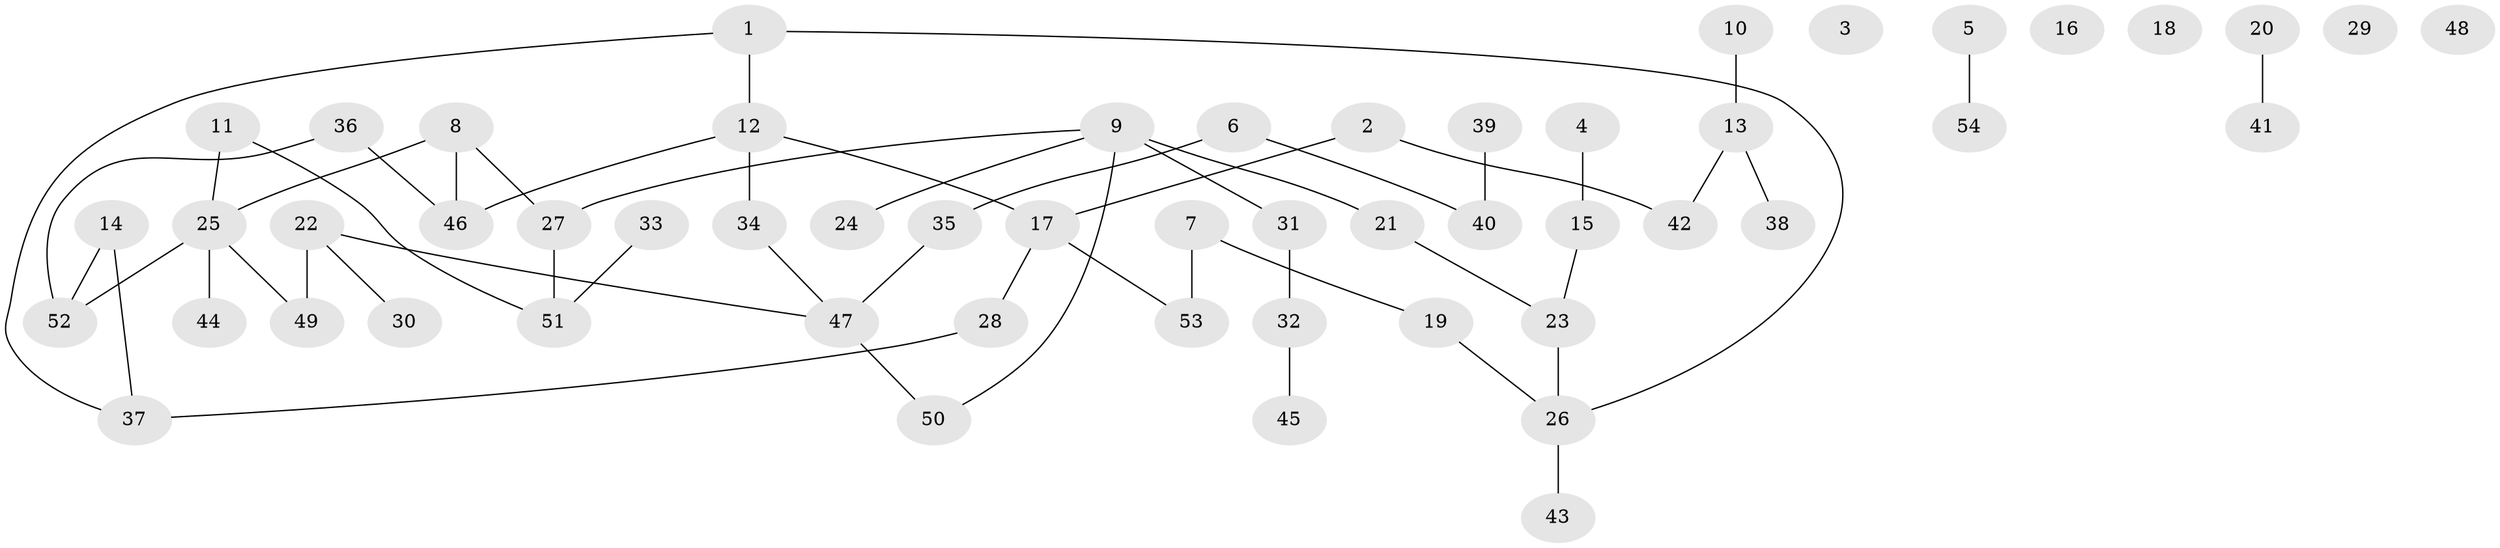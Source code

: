 // coarse degree distribution, {5: 0.05714285714285714, 2: 0.2571428571428571, 0: 0.2, 1: 0.2, 4: 0.14285714285714285, 3: 0.14285714285714285}
// Generated by graph-tools (version 1.1) at 2025/41/03/06/25 10:41:22]
// undirected, 54 vertices, 54 edges
graph export_dot {
graph [start="1"]
  node [color=gray90,style=filled];
  1;
  2;
  3;
  4;
  5;
  6;
  7;
  8;
  9;
  10;
  11;
  12;
  13;
  14;
  15;
  16;
  17;
  18;
  19;
  20;
  21;
  22;
  23;
  24;
  25;
  26;
  27;
  28;
  29;
  30;
  31;
  32;
  33;
  34;
  35;
  36;
  37;
  38;
  39;
  40;
  41;
  42;
  43;
  44;
  45;
  46;
  47;
  48;
  49;
  50;
  51;
  52;
  53;
  54;
  1 -- 12;
  1 -- 26;
  1 -- 37;
  2 -- 17;
  2 -- 42;
  4 -- 15;
  5 -- 54;
  6 -- 35;
  6 -- 40;
  7 -- 19;
  7 -- 53;
  8 -- 25;
  8 -- 27;
  8 -- 46;
  9 -- 21;
  9 -- 24;
  9 -- 27;
  9 -- 31;
  9 -- 50;
  10 -- 13;
  11 -- 25;
  11 -- 51;
  12 -- 17;
  12 -- 34;
  12 -- 46;
  13 -- 38;
  13 -- 42;
  14 -- 37;
  14 -- 52;
  15 -- 23;
  17 -- 28;
  17 -- 53;
  19 -- 26;
  20 -- 41;
  21 -- 23;
  22 -- 30;
  22 -- 47;
  22 -- 49;
  23 -- 26;
  25 -- 44;
  25 -- 49;
  25 -- 52;
  26 -- 43;
  27 -- 51;
  28 -- 37;
  31 -- 32;
  32 -- 45;
  33 -- 51;
  34 -- 47;
  35 -- 47;
  36 -- 46;
  36 -- 52;
  39 -- 40;
  47 -- 50;
}
